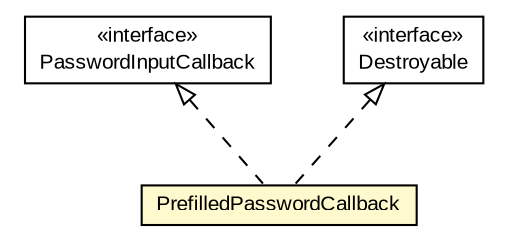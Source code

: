 #!/usr/local/bin/dot
#
# Class diagram 
# Generated by UMLGraph version R5_6-24-gf6e263 (http://www.umlgraph.org/)
#

digraph G {
	edge [fontname="arial",fontsize=10,labelfontname="arial",labelfontsize=10];
	node [fontname="arial",fontsize=10,shape=plaintext];
	nodesep=0.25;
	ranksep=0.5;
	// eu.europa.esig.dss.token.PrefilledPasswordCallback
	c515338 [label=<<table title="eu.europa.esig.dss.token.PrefilledPasswordCallback" border="0" cellborder="1" cellspacing="0" cellpadding="2" port="p" bgcolor="lemonChiffon" href="./PrefilledPasswordCallback.html">
		<tr><td><table border="0" cellspacing="0" cellpadding="1">
<tr><td align="center" balign="center"> PrefilledPasswordCallback </td></tr>
		</table></td></tr>
		</table>>, URL="./PrefilledPasswordCallback.html", fontname="arial", fontcolor="black", fontsize=10.0];
	// eu.europa.esig.dss.token.PasswordInputCallback
	c515339 [label=<<table title="eu.europa.esig.dss.token.PasswordInputCallback" border="0" cellborder="1" cellspacing="0" cellpadding="2" port="p" href="./PasswordInputCallback.html">
		<tr><td><table border="0" cellspacing="0" cellpadding="1">
<tr><td align="center" balign="center"> &#171;interface&#187; </td></tr>
<tr><td align="center" balign="center"> PasswordInputCallback </td></tr>
		</table></td></tr>
		</table>>, URL="./PasswordInputCallback.html", fontname="arial", fontcolor="black", fontsize=10.0];
	//eu.europa.esig.dss.token.PrefilledPasswordCallback implements eu.europa.esig.dss.token.PasswordInputCallback
	c515339:p -> c515338:p [dir=back,arrowtail=empty,style=dashed];
	//eu.europa.esig.dss.token.PrefilledPasswordCallback implements javax.security.auth.Destroyable
	c516123:p -> c515338:p [dir=back,arrowtail=empty,style=dashed];
	// javax.security.auth.Destroyable
	c516123 [label=<<table title="javax.security.auth.Destroyable" border="0" cellborder="1" cellspacing="0" cellpadding="2" port="p" href="http://java.sun.com/j2se/1.4.2/docs/api/javax/security/auth/Destroyable.html">
		<tr><td><table border="0" cellspacing="0" cellpadding="1">
<tr><td align="center" balign="center"> &#171;interface&#187; </td></tr>
<tr><td align="center" balign="center"> Destroyable </td></tr>
		</table></td></tr>
		</table>>, URL="http://java.sun.com/j2se/1.4.2/docs/api/javax/security/auth/Destroyable.html", fontname="arial", fontcolor="black", fontsize=10.0];
}


